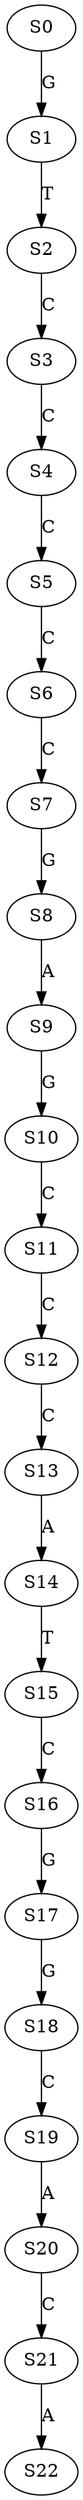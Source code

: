 strict digraph  {
	S0 -> S1 [ label = G ];
	S1 -> S2 [ label = T ];
	S2 -> S3 [ label = C ];
	S3 -> S4 [ label = C ];
	S4 -> S5 [ label = C ];
	S5 -> S6 [ label = C ];
	S6 -> S7 [ label = C ];
	S7 -> S8 [ label = G ];
	S8 -> S9 [ label = A ];
	S9 -> S10 [ label = G ];
	S10 -> S11 [ label = C ];
	S11 -> S12 [ label = C ];
	S12 -> S13 [ label = C ];
	S13 -> S14 [ label = A ];
	S14 -> S15 [ label = T ];
	S15 -> S16 [ label = C ];
	S16 -> S17 [ label = G ];
	S17 -> S18 [ label = G ];
	S18 -> S19 [ label = C ];
	S19 -> S20 [ label = A ];
	S20 -> S21 [ label = C ];
	S21 -> S22 [ label = A ];
}
